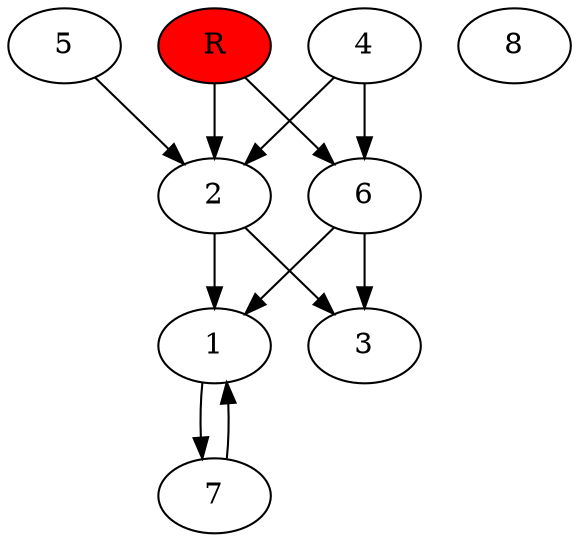 digraph prb38608 {
	1
	2
	3
	4
	5
	6
	7
	8
	R [fillcolor="#ff0000" style=filled]
	1 -> 7
	2 -> 1
	2 -> 3
	4 -> 2
	4 -> 6
	5 -> 2
	6 -> 1
	6 -> 3
	7 -> 1
	R -> 2
	R -> 6
}
